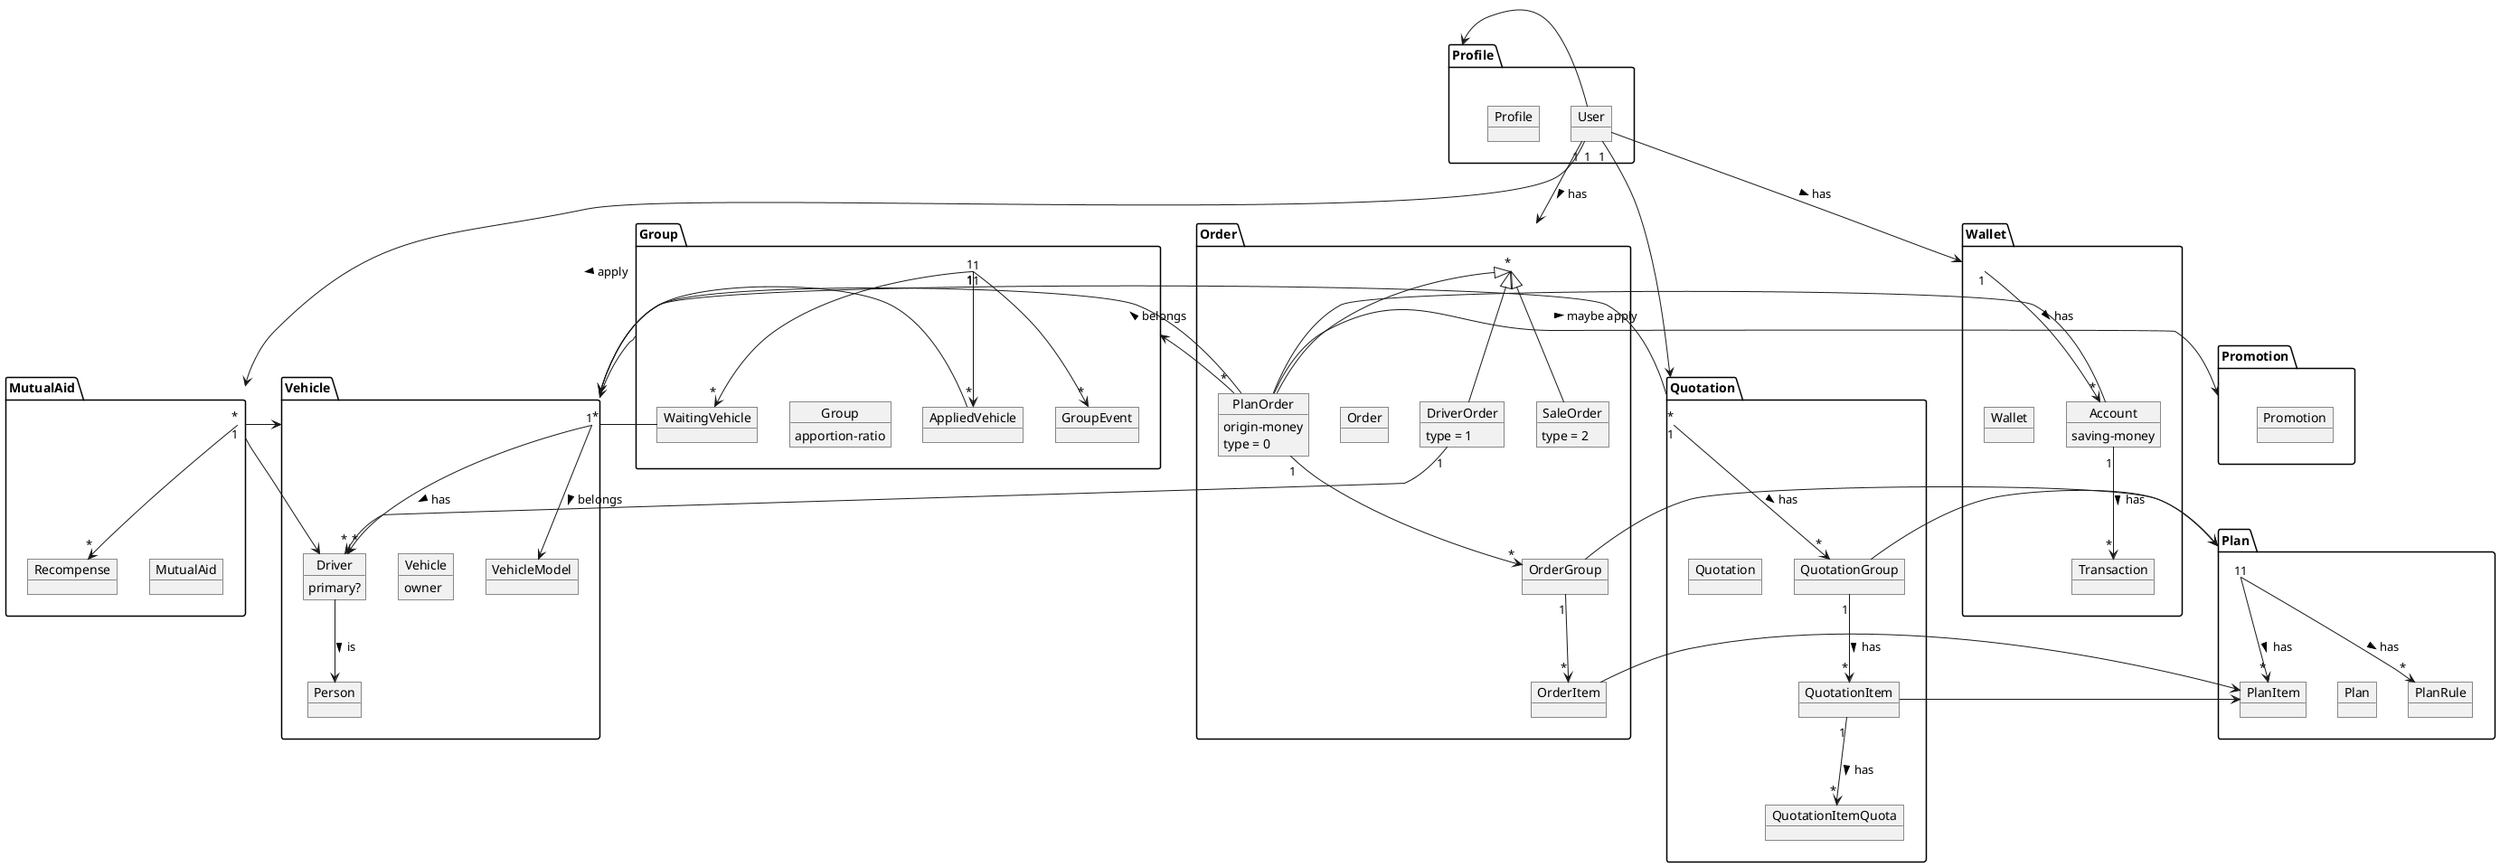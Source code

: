 @startuml
package Profile {
  object User
  object Profile
}
package Group {
  object Group {
    apportion-ratio
  }
  object GroupEvent
  object AppliedVehicle
  object WaitingVehicle
}
package Plan {
  object Plan
  object PlanItem
  object PlanRule
}
package Vehicle {
  object Person
  object Driver {
    primary?
  }
  object Vehicle {
    owner
  }
  object VehicleModel
}
package MutualAid {
  object MutualAid
  object Recompense
}
package Wallet {
  object Wallet
  object Transaction
  object Account {
    saving-money
  }
}
package Order {
  object Order
  object PlanOrder {
    origin-money
    type = 0
  }
  object SaleOrder {
    type = 2
  }
  object DriverOrder {
    type = 1
  }
  object OrderGroup
  object OrderItem
}
package Quotation {
  object Quotation
  object QuotationGroup
  object QuotationItem
  object QuotationItemQuota
}
package Promotion {
  object Promotion
}

User -> Profile

Order <|-- PlanOrder
Order <|-- SaleOrder
Order <|-- DriverOrder

User "1" --> "*" Order : has >
User "1" --> "*" Quotation

User --> Wallet : has >

PlanOrder -> Vehicle
Group "1" <- "*" PlanOrder : belongs <
Group "1" --> "*" Vehicle
Group "1" --> "*" WaitingVehicle
Group "1" --> "*" AppliedVehicle
WaitingVehicle - Vehicle
AppliedVehicle - Vehicle

PlanOrder "1" --> "*" OrderGroup
OrderGroup "1" --> "*" OrderItem

PlanOrder -> Promotion : maybe apply >

Plan <- OrderGroup
PlanItem <- OrderItem

DriverOrder "1" -> "*" Driver

User "1" --> "*" MutualAid : apply >

Plan "1" --> "*" PlanItem : has >
Plan "1" --> "*" PlanRule : has >

VehicleModel <-- Vehicle : belongs <
Vehicle "1" --> "*" Driver : has >

Wallet "1" --> "*" Account : has >
Account "1" --> "*" Transaction : has >
PlanOrder - Account

MutualAid -> Driver
MutualAid -> Vehicle
MutualAid "1" --> "*" Recompense

Quotation "1" --> "*" QuotationGroup : has >
QuotationGroup "1" --> "*" QuotationItem : has >
QuotationItem "1" --> "*" QuotationItemQuota : has >

QuotationGroup -> Plan
QuotationItem -> PlanItem

Quotation -> Vehicle

Driver --> Person : is >

Group "1" --> "*" GroupEvent

@enduml
